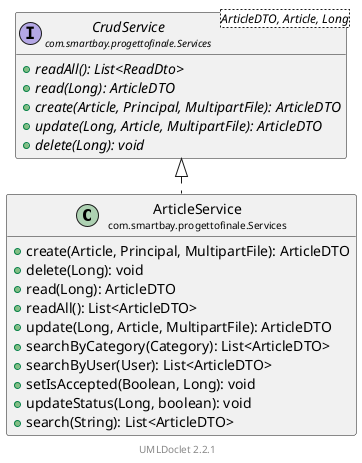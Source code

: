 @startuml
    ' Copyright to this UML and generated images belongs to the author of the corresponding Java sources.

    ' This UML was generated by UMLDoclet (C) Copyright 2016-2025 Talsma ICT.
    ' UMLDoclet 2.2.1 is licensed under the Apache License, version 2.0
    ' and contains parts of PlantUML 1.2024.7 (ASL) Copyright 2009-2025, Arnaud Roques.

    !pragma layout smetana

    set namespaceSeparator none
    hide empty fields
    hide empty methods

    class "<size:14>ArticleService\n<size:10>com.smartbay.progettofinale.Services" as com.smartbay.progettofinale.Services.ArticleService [[ArticleService.html]] {
        +create(Article, Principal, MultipartFile): ArticleDTO
        +delete(Long): void
        +read(Long): ArticleDTO
        +readAll(): List<ArticleDTO>
        +update(Long, Article, MultipartFile): ArticleDTO
        +searchByCategory(Category): List<ArticleDTO>
        +searchByUser(User): List<ArticleDTO>
        +setIsAccepted(Boolean, Long): void
        +updateStatus(Long, boolean): void
        +search(String): List<ArticleDTO>
    }

    interface "<size:14>CrudService\n<size:10>com.smartbay.progettofinale.Services" as com.smartbay.progettofinale.Services.CrudService<ArticleDTO, Article, Long> [[CrudService.html]] {
        {abstract} +readAll(): List<ReadDto>
        {abstract} +read(Long): ArticleDTO
        {abstract} +create(Article, Principal, MultipartFile): ArticleDTO
        {abstract} +update(Long, Article, MultipartFile): ArticleDTO
        {abstract} +delete(Long): void
    }

    com.smartbay.progettofinale.Services.CrudService <|.. com.smartbay.progettofinale.Services.ArticleService

    <style>
        footer {
            HyperLinkColor #8
            HyperLinkUnderlineThickness 0
        }
    </style>
    footer \n[[https://github.com/talsma-ict/umldoclet UMLDoclet 2.2.1]]
    ' Generated 2025-08-29T10:32:38.651355572+02:00[Europe/Rome]
@enduml
